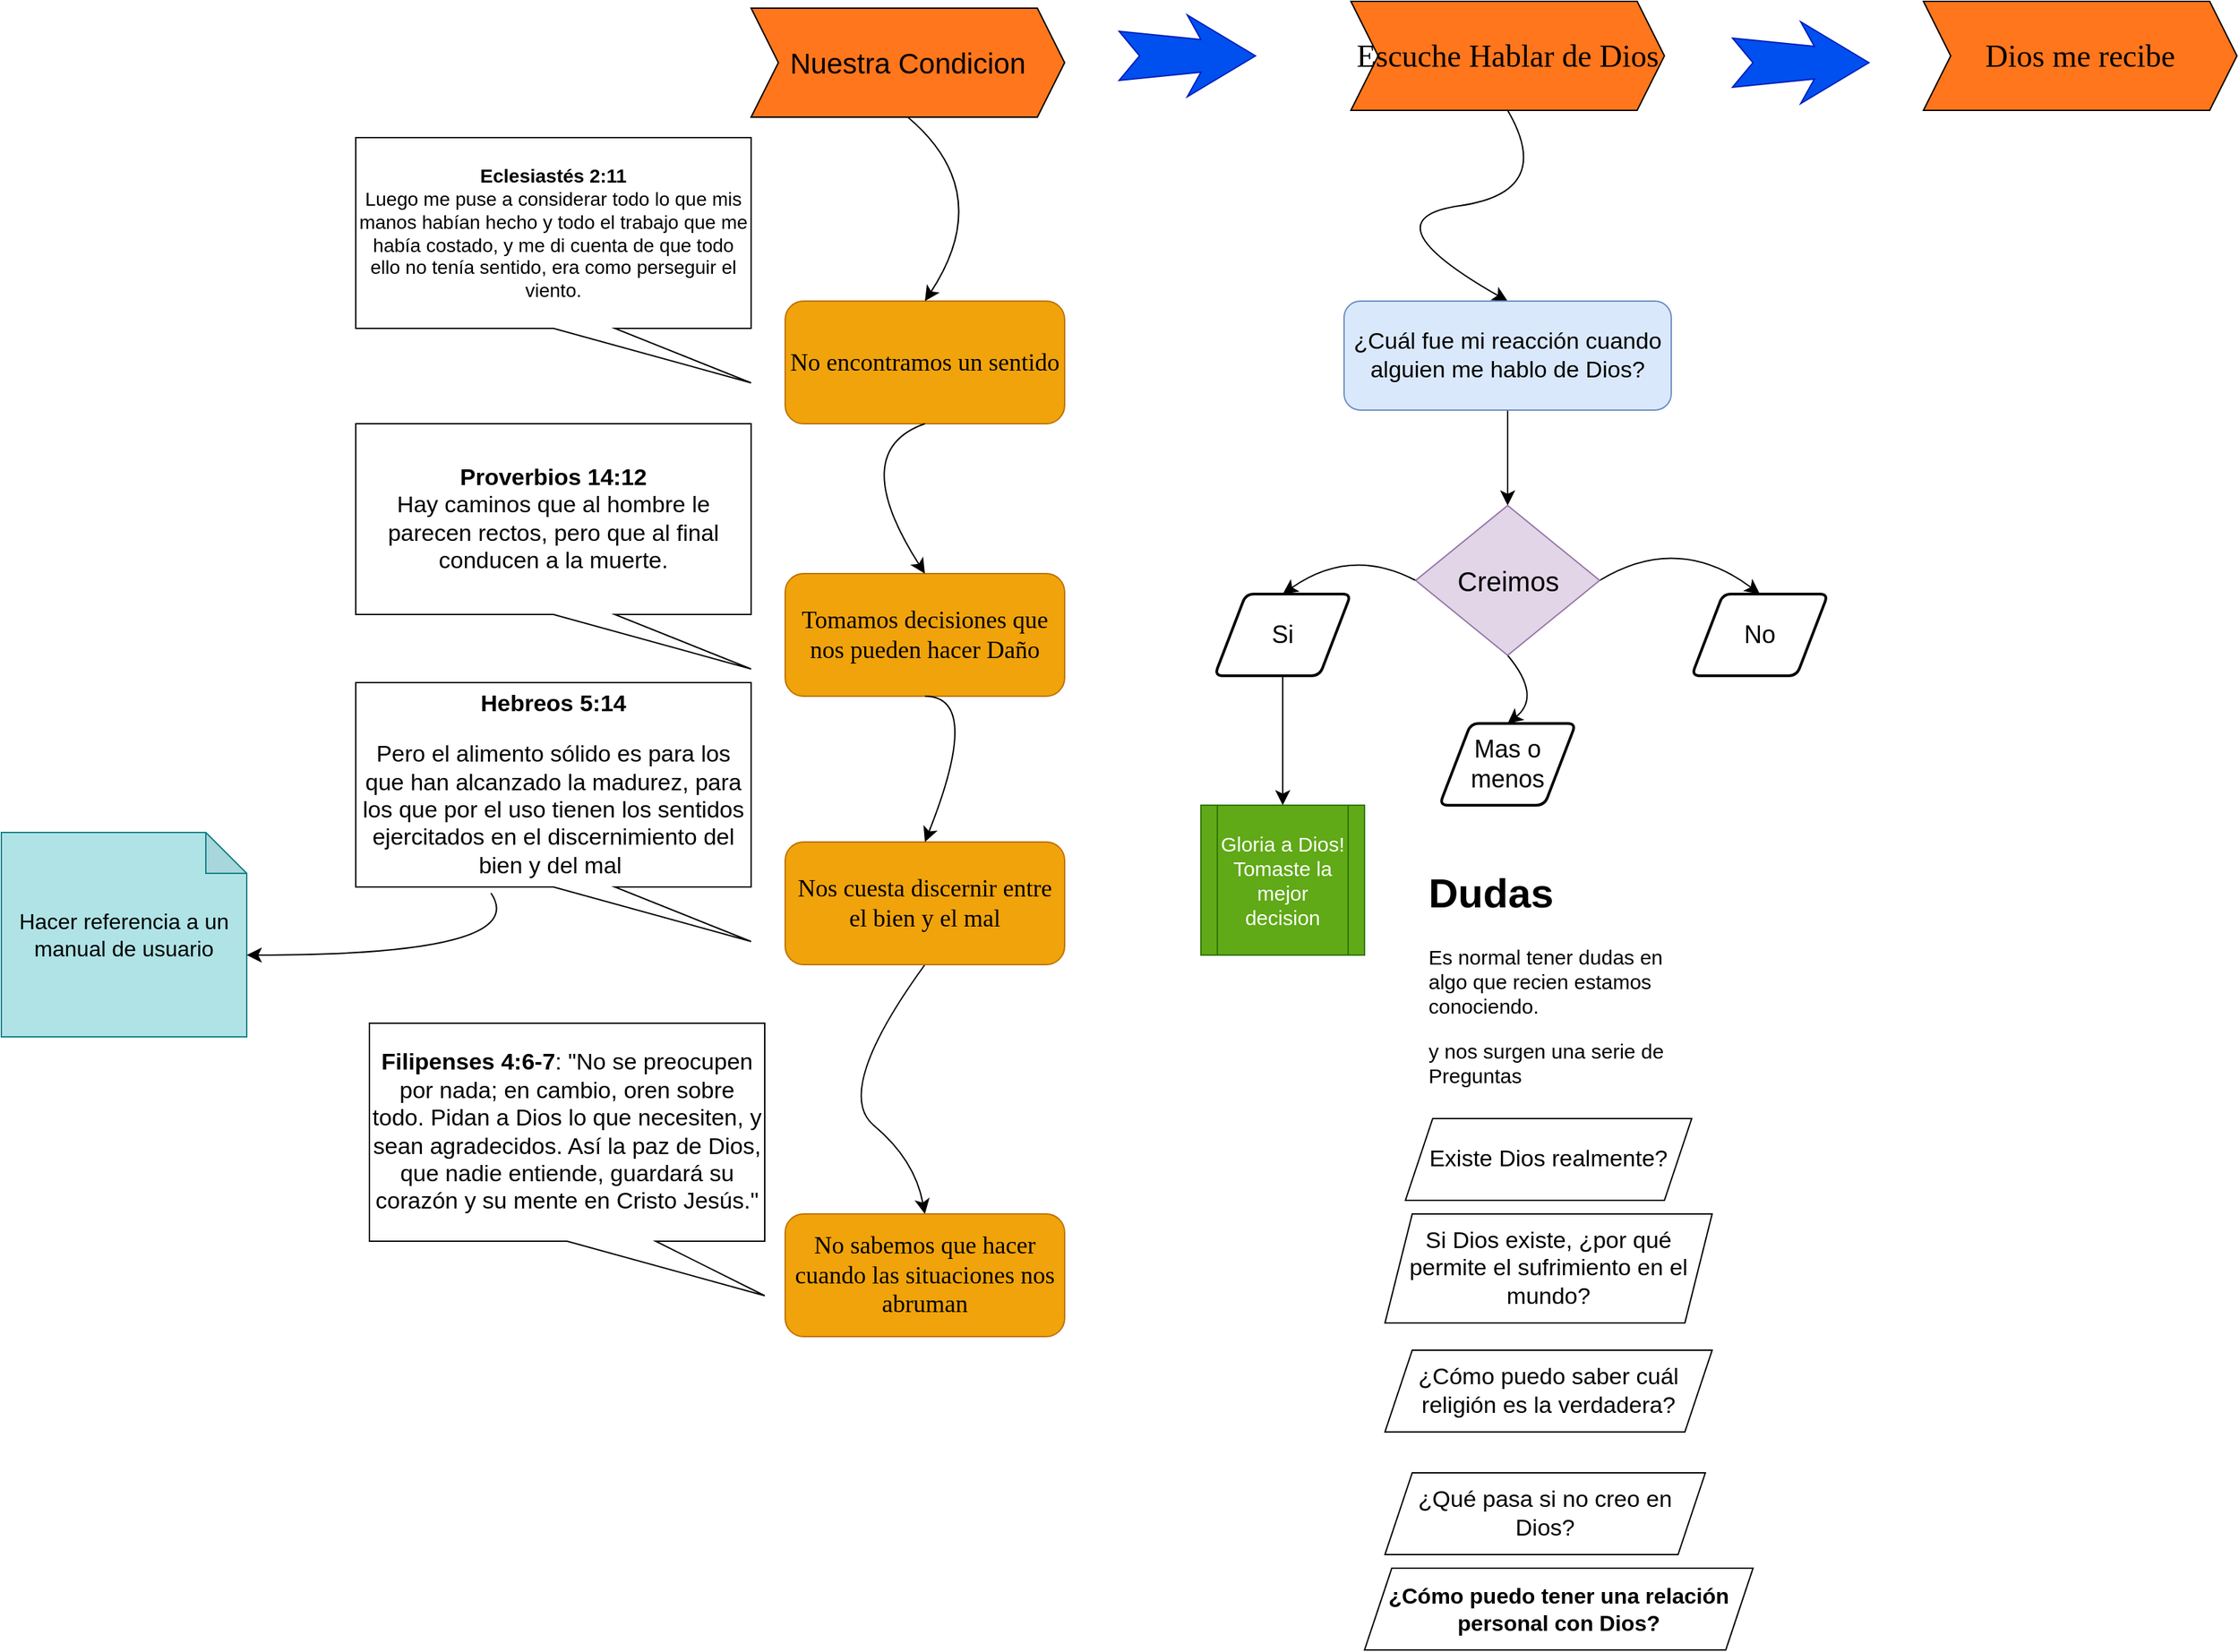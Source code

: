 <mxfile version="26.0.15">
  <diagram id="6a731a19-8d31-9384-78a2-239565b7b9f0" name="Page-1">
    <mxGraphModel dx="2066" dy="817" grid="1" gridSize="10" guides="1" tooltips="1" connect="1" arrows="1" fold="1" page="1" pageScale="1" pageWidth="1169" pageHeight="827" background="#ffffff" math="0" shadow="0">
      <root>
        <mxCell id="0" />
        <mxCell id="1" parent="0" />
        <mxCell id="8QwUIdv59JDNFcZYNyJV-1544" value="Nuestra Condicion" style="shape=step;perimeter=stepPerimeter;whiteSpace=wrap;html=1;fixedSize=1;fillColor=#FF761C;fontSize=21;fontColor=default;" parent="1" vertex="1">
          <mxGeometry x="120" y="215" width="230" height="80" as="geometry" />
        </mxCell>
        <mxCell id="8QwUIdv59JDNFcZYNyJV-1545" value="No encontramos un sentido" style="rounded=1;whiteSpace=wrap;html=1;fontSize=18;fontFamily=Comic Sans MS;fillColor=#f0a30a;strokeColor=#BD7000;fontColor=#000000;" parent="1" vertex="1">
          <mxGeometry x="145" y="430" width="205" height="90" as="geometry" />
        </mxCell>
        <mxCell id="8QwUIdv59JDNFcZYNyJV-1546" value="" style="curved=1;endArrow=classic;html=1;rounded=0;fontSize=12;startSize=8;endSize=8;entryX=0.5;entryY=0;entryDx=0;entryDy=0;exitX=0.5;exitY=1;exitDx=0;exitDy=0;" parent="1" source="8QwUIdv59JDNFcZYNyJV-1544" target="8QwUIdv59JDNFcZYNyJV-1545" edge="1">
          <mxGeometry width="50" height="50" relative="1" as="geometry">
            <mxPoint x="340" y="360" as="sourcePoint" />
            <mxPoint x="550" y="420" as="targetPoint" />
            <Array as="points">
              <mxPoint x="300" y="350" />
            </Array>
          </mxGeometry>
        </mxCell>
        <mxCell id="8QwUIdv59JDNFcZYNyJV-1548" value="Tomamos decisiones que nos pueden hacer Daño" style="rounded=1;whiteSpace=wrap;html=1;fontSize=18;fontFamily=Comic Sans MS;fillColor=#f0a30a;fontColor=#000000;strokeColor=#BD7000;" parent="1" vertex="1">
          <mxGeometry x="145" y="630" width="205" height="90" as="geometry" />
        </mxCell>
        <mxCell id="eBeqlfXdFcknBQ0bVVcv-2" style="edgeStyle=none;curved=1;rounded=0;orthogonalLoop=1;jettySize=auto;html=1;exitX=0.5;exitY=1;exitDx=0;exitDy=0;entryX=0.5;entryY=0;entryDx=0;entryDy=0;fontSize=12;startSize=8;endSize=8;" edge="1" parent="1" source="8QwUIdv59JDNFcZYNyJV-1550" target="eBeqlfXdFcknBQ0bVVcv-1">
          <mxGeometry relative="1" as="geometry">
            <Array as="points">
              <mxPoint x="180" y="1010" />
              <mxPoint x="240" y="1060" />
            </Array>
          </mxGeometry>
        </mxCell>
        <mxCell id="8QwUIdv59JDNFcZYNyJV-1550" value="Nos cuesta discernir entre el bien y el mal" style="rounded=1;whiteSpace=wrap;html=1;fontSize=18;fontFamily=Comic Sans MS;fillColor=#f0a30a;fontColor=#000000;strokeColor=#BD7000;" parent="1" vertex="1">
          <mxGeometry x="145" y="827" width="205" height="90" as="geometry" />
        </mxCell>
        <mxCell id="8QwUIdv59JDNFcZYNyJV-1551" value="" style="curved=1;endArrow=classic;html=1;rounded=0;fontSize=12;startSize=8;endSize=8;entryX=0.5;entryY=0;entryDx=0;entryDy=0;exitX=0.5;exitY=1;exitDx=0;exitDy=0;" parent="1" source="8QwUIdv59JDNFcZYNyJV-1545" target="8QwUIdv59JDNFcZYNyJV-1548" edge="1">
          <mxGeometry width="50" height="50" relative="1" as="geometry">
            <mxPoint x="250" y="540" as="sourcePoint" />
            <mxPoint x="234" y="590" as="targetPoint" />
            <Array as="points">
              <mxPoint x="190" y="540" />
            </Array>
          </mxGeometry>
        </mxCell>
        <mxCell id="8QwUIdv59JDNFcZYNyJV-1552" value="" style="curved=1;endArrow=classic;html=1;rounded=0;fontSize=12;startSize=8;endSize=8;entryX=0.5;entryY=0;entryDx=0;entryDy=0;exitX=0.5;exitY=1;exitDx=0;exitDy=0;" parent="1" source="8QwUIdv59JDNFcZYNyJV-1548" target="8QwUIdv59JDNFcZYNyJV-1550" edge="1">
          <mxGeometry width="50" height="50" relative="1" as="geometry">
            <mxPoint x="104" y="690" as="sourcePoint" />
            <mxPoint x="104" y="776" as="targetPoint" />
            <Array as="points">
              <mxPoint x="290" y="720" />
            </Array>
          </mxGeometry>
        </mxCell>
        <mxCell id="8QwUIdv59JDNFcZYNyJV-1553" value="&lt;strong&gt;Eclesiastés 2:11&lt;/strong&gt;&lt;br&gt;Luego me puse a considerar todo lo que mis manos habían hecho y todo el trabajo que me había costado, y me di cuenta de que todo ello no tenía sentido, era como perseguir el viento." style="shape=callout;whiteSpace=wrap;html=1;perimeter=calloutPerimeter;position2=1;size=40;position=0.5;base=45;fontSize=14;" parent="1" vertex="1">
          <mxGeometry x="-170" y="310" width="290" height="180" as="geometry" />
        </mxCell>
        <mxCell id="8QwUIdv59JDNFcZYNyJV-1555" value="&lt;strong&gt;Proverbios 14:12&lt;/strong&gt;&lt;br&gt;Hay caminos que al hombre le parecen rectos, pero que al final conducen a la muerte." style="shape=callout;whiteSpace=wrap;html=1;perimeter=calloutPerimeter;position2=1;size=40;position=0.5;base=45;fontSize=17;" parent="1" vertex="1">
          <mxGeometry x="-170" y="520" width="290" height="180" as="geometry" />
        </mxCell>
        <mxCell id="eBeqlfXdFcknBQ0bVVcv-5" style="edgeStyle=none;curved=1;rounded=0;orthogonalLoop=1;jettySize=auto;html=1;exitX=0.5;exitY=1;exitDx=0;exitDy=0;entryX=0.5;entryY=0;entryDx=0;entryDy=0;fontSize=12;startSize=8;endSize=8;" edge="1" parent="1" source="8QwUIdv59JDNFcZYNyJV-1556" target="eBeqlfXdFcknBQ0bVVcv-4">
          <mxGeometry relative="1" as="geometry">
            <Array as="points">
              <mxPoint x="710" y="350" />
              <mxPoint x="570" y="370" />
            </Array>
          </mxGeometry>
        </mxCell>
        <mxCell id="8QwUIdv59JDNFcZYNyJV-1556" value="Escuche Hablar de Dios" style="shape=step;perimeter=stepPerimeter;whiteSpace=wrap;html=1;fixedSize=1;fillColor=#FF761C;fontFamily=Tahoma;fontColor=default;labelBackgroundColor=none;fontSize=23;" parent="1" vertex="1">
          <mxGeometry x="560" y="210" width="230" height="80" as="geometry" />
        </mxCell>
        <mxCell id="8QwUIdv59JDNFcZYNyJV-1558" value="Dios me recibe" style="shape=step;perimeter=stepPerimeter;whiteSpace=wrap;html=1;fixedSize=1;fillColor=#FF761C;fontFamily=Tahoma;fontColor=default;labelBackgroundColor=none;fontSize=23;" parent="1" vertex="1">
          <mxGeometry x="980" y="210" width="230" height="80" as="geometry" />
        </mxCell>
        <mxCell id="8QwUIdv59JDNFcZYNyJV-1560" value="&lt;p data-sourcepos=&quot;3:1-3:16&quot;&gt;&lt;strong&gt;Hebreos 5:14&lt;/strong&gt;&lt;/p&gt;&lt;p data-sourcepos=&quot;3:1-3:16&quot;&gt;&lt;span style=&quot;background-color: transparent; color: light-dark(rgb(0, 0, 0), rgb(255, 255, 255));&quot;&gt;Pero el alimento sólido es para los que han alcanzado la madurez, para los que por el uso tienen los sentidos ejercitados en el discernimiento del bien y del mal&amp;nbsp;&lt;/span&gt;&lt;/p&gt;" style="shape=callout;whiteSpace=wrap;html=1;perimeter=calloutPerimeter;position2=1;size=40;position=0.5;base=45;fontSize=17;" parent="1" vertex="1">
          <mxGeometry x="-170" y="710" width="290" height="190" as="geometry" />
        </mxCell>
        <mxCell id="8QwUIdv59JDNFcZYNyJV-1561" value="Hacer referencia a un manual de usuario" style="shape=note;whiteSpace=wrap;html=1;backgroundOutline=1;darkOpacity=0.05;fillColor=#b0e3e6;strokeColor=#0e8088;fontSize=16;" parent="1" vertex="1">
          <mxGeometry x="-430" y="820" width="180" height="150" as="geometry" />
        </mxCell>
        <mxCell id="8QwUIdv59JDNFcZYNyJV-1562" value="" style="curved=1;endArrow=classic;html=1;rounded=0;fontSize=12;startSize=8;endSize=8;exitX=0.342;exitY=0.813;exitDx=0;exitDy=0;exitPerimeter=0;entryX=0;entryY=0;entryDx=180;entryDy=90;entryPerimeter=0;" parent="1" source="8QwUIdv59JDNFcZYNyJV-1560" target="8QwUIdv59JDNFcZYNyJV-1561" edge="1">
          <mxGeometry width="50" height="50" relative="1" as="geometry">
            <mxPoint x="-100" y="940" as="sourcePoint" />
            <mxPoint x="60" y="930" as="targetPoint" />
            <Array as="points">
              <mxPoint x="-40" y="910" />
            </Array>
          </mxGeometry>
        </mxCell>
        <mxCell id="eBeqlfXdFcknBQ0bVVcv-1" value="No sabemos que hacer cuando las situaciones nos abruman" style="rounded=1;whiteSpace=wrap;html=1;fontSize=18;fontFamily=Comic Sans MS;fillColor=#f0a30a;fontColor=#000000;strokeColor=#BD7000;" vertex="1" parent="1">
          <mxGeometry x="145" y="1100" width="205" height="90" as="geometry" />
        </mxCell>
        <mxCell id="eBeqlfXdFcknBQ0bVVcv-3" value="&lt;p data-sourcepos=&quot;3:1-3:16&quot;&gt;&lt;strong&gt;Filipenses 4:6-7&lt;/strong&gt;: &quot;No se preocupen por nada; en cambio, oren sobre todo. Pidan a Dios lo que necesiten, y sean agradecidos. Así la paz de Dios, que nadie entiende, guardará su corazón y su mente en Cristo Jesús.&quot;&lt;/p&gt;" style="shape=callout;whiteSpace=wrap;html=1;perimeter=calloutPerimeter;position2=1;size=40;position=0.5;base=65;fontSize=17;" vertex="1" parent="1">
          <mxGeometry x="-160" y="960" width="290" height="200" as="geometry" />
        </mxCell>
        <mxCell id="eBeqlfXdFcknBQ0bVVcv-17" style="edgeStyle=none;curved=1;rounded=0;orthogonalLoop=1;jettySize=auto;html=1;exitX=0.5;exitY=1;exitDx=0;exitDy=0;entryX=0.5;entryY=0;entryDx=0;entryDy=0;fontSize=12;startSize=8;endSize=8;" edge="1" parent="1" source="eBeqlfXdFcknBQ0bVVcv-4" target="eBeqlfXdFcknBQ0bVVcv-6">
          <mxGeometry relative="1" as="geometry" />
        </mxCell>
        <mxCell id="eBeqlfXdFcknBQ0bVVcv-4" value="¿Cuál fue mi reacción cuando alguien me hablo de Dios?" style="rounded=1;whiteSpace=wrap;html=1;fillColor=#dae8fc;strokeColor=#6c8ebf;fontSize=17;" vertex="1" parent="1">
          <mxGeometry x="555" y="430" width="240" height="80" as="geometry" />
        </mxCell>
        <mxCell id="eBeqlfXdFcknBQ0bVVcv-10" style="edgeStyle=none;curved=1;rounded=0;orthogonalLoop=1;jettySize=auto;html=1;exitX=0;exitY=0.5;exitDx=0;exitDy=0;entryX=0.5;entryY=0;entryDx=0;entryDy=0;fontSize=12;startSize=8;endSize=8;" edge="1" parent="1" source="eBeqlfXdFcknBQ0bVVcv-6" target="eBeqlfXdFcknBQ0bVVcv-7">
          <mxGeometry relative="1" as="geometry">
            <Array as="points">
              <mxPoint x="560" y="610" />
            </Array>
          </mxGeometry>
        </mxCell>
        <mxCell id="eBeqlfXdFcknBQ0bVVcv-11" style="edgeStyle=none;curved=1;rounded=0;orthogonalLoop=1;jettySize=auto;html=1;exitX=1;exitY=0.5;exitDx=0;exitDy=0;entryX=0.5;entryY=0;entryDx=0;entryDy=0;fontSize=12;startSize=8;endSize=8;" edge="1" parent="1" source="eBeqlfXdFcknBQ0bVVcv-6" target="eBeqlfXdFcknBQ0bVVcv-9">
          <mxGeometry relative="1" as="geometry">
            <Array as="points">
              <mxPoint x="800" y="600" />
            </Array>
          </mxGeometry>
        </mxCell>
        <mxCell id="eBeqlfXdFcknBQ0bVVcv-12" style="edgeStyle=none;curved=1;rounded=0;orthogonalLoop=1;jettySize=auto;html=1;exitX=0.5;exitY=1;exitDx=0;exitDy=0;entryX=0.5;entryY=0;entryDx=0;entryDy=0;fontSize=12;startSize=8;endSize=8;" edge="1" parent="1" source="eBeqlfXdFcknBQ0bVVcv-6" target="eBeqlfXdFcknBQ0bVVcv-8">
          <mxGeometry relative="1" as="geometry">
            <Array as="points">
              <mxPoint x="700" y="720" />
            </Array>
          </mxGeometry>
        </mxCell>
        <mxCell id="eBeqlfXdFcknBQ0bVVcv-6" value="Creimos" style="rhombus;whiteSpace=wrap;html=1;fontSize=20;fillColor=#e1d5e7;strokeColor=#9673a6;" vertex="1" parent="1">
          <mxGeometry x="607.5" y="580" width="135" height="110" as="geometry" />
        </mxCell>
        <mxCell id="eBeqlfXdFcknBQ0bVVcv-14" style="edgeStyle=none;curved=1;rounded=0;orthogonalLoop=1;jettySize=auto;html=1;exitX=0.5;exitY=1;exitDx=0;exitDy=0;fontSize=12;startSize=8;endSize=8;" edge="1" parent="1" source="eBeqlfXdFcknBQ0bVVcv-7" target="eBeqlfXdFcknBQ0bVVcv-13">
          <mxGeometry relative="1" as="geometry" />
        </mxCell>
        <mxCell id="eBeqlfXdFcknBQ0bVVcv-7" value="Si" style="shape=parallelogram;html=1;strokeWidth=2;perimeter=parallelogramPerimeter;whiteSpace=wrap;rounded=1;arcSize=12;size=0.23;fontSize=18;" vertex="1" parent="1">
          <mxGeometry x="460" y="645" width="100" height="60" as="geometry" />
        </mxCell>
        <mxCell id="eBeqlfXdFcknBQ0bVVcv-8" value="Mas o menos" style="shape=parallelogram;html=1;strokeWidth=2;perimeter=parallelogramPerimeter;whiteSpace=wrap;rounded=1;arcSize=12;size=0.23;fontSize=18;" vertex="1" parent="1">
          <mxGeometry x="625" y="740" width="100" height="60" as="geometry" />
        </mxCell>
        <mxCell id="eBeqlfXdFcknBQ0bVVcv-9" value="No" style="shape=parallelogram;html=1;strokeWidth=2;perimeter=parallelogramPerimeter;whiteSpace=wrap;rounded=1;arcSize=12;size=0.23;fontSize=18;" vertex="1" parent="1">
          <mxGeometry x="810" y="645" width="100" height="60" as="geometry" />
        </mxCell>
        <mxCell id="eBeqlfXdFcknBQ0bVVcv-13" value="Gloria a Dios!&lt;div&gt;Tomaste la mejor decision&lt;/div&gt;" style="shape=process;whiteSpace=wrap;html=1;backgroundOutline=1;fontSize=15;fillColor=#60a917;fontColor=#ffffff;strokeColor=#2D7600;" vertex="1" parent="1">
          <mxGeometry x="450" y="800" width="120" height="110" as="geometry" />
        </mxCell>
        <mxCell id="eBeqlfXdFcknBQ0bVVcv-15" value="" style="html=1;shadow=0;dashed=0;align=center;verticalAlign=middle;shape=mxgraph.arrows2.stylisedArrow;dy=0.6;dx=40;notch=15;feather=0.4;fillColor=#0050ef;fontColor=#ffffff;strokeColor=#001DBC;" vertex="1" parent="1">
          <mxGeometry x="390" y="220" width="100" height="60" as="geometry" />
        </mxCell>
        <mxCell id="eBeqlfXdFcknBQ0bVVcv-16" value="" style="html=1;shadow=0;dashed=0;align=center;verticalAlign=middle;shape=mxgraph.arrows2.stylisedArrow;dy=0.6;dx=40;notch=15;feather=0.4;fillColor=#0050ef;fontColor=#ffffff;strokeColor=#001DBC;" vertex="1" parent="1">
          <mxGeometry x="840" y="225" width="100" height="60" as="geometry" />
        </mxCell>
        <mxCell id="eBeqlfXdFcknBQ0bVVcv-18" value="&lt;h1 style=&quot;margin-top: 0px;&quot;&gt;Dudas&lt;/h1&gt;&lt;p&gt;&lt;font&gt;Es normal tener dudas en algo que recien estamos conociendo.&lt;/font&gt;&lt;/p&gt;&lt;p&gt;&lt;font&gt;y nos surgen una serie de Preguntas&lt;/font&gt;&lt;/p&gt;" style="text;html=1;whiteSpace=wrap;overflow=hidden;rounded=0;fontSize=15;" vertex="1" parent="1">
          <mxGeometry x="615" y="840" width="180" height="170" as="geometry" />
        </mxCell>
        <mxCell id="eBeqlfXdFcknBQ0bVVcv-20" value="Existe Dios realmente?" style="shape=parallelogram;perimeter=parallelogramPerimeter;whiteSpace=wrap;html=1;fixedSize=1;fontSize=17;" vertex="1" parent="1">
          <mxGeometry x="600" y="1030" width="210" height="60" as="geometry" />
        </mxCell>
        <mxCell id="eBeqlfXdFcknBQ0bVVcv-21" value="Si Dios existe, ¿por qué permite el sufrimiento en el mundo?" style="shape=parallelogram;perimeter=parallelogramPerimeter;whiteSpace=wrap;html=1;fixedSize=1;fontSize=17;" vertex="1" parent="1">
          <mxGeometry x="585" y="1100" width="240" height="80" as="geometry" />
        </mxCell>
        <mxCell id="eBeqlfXdFcknBQ0bVVcv-22" value="¿Cómo puedo saber cuál religión es la verdadera?" style="shape=parallelogram;perimeter=parallelogramPerimeter;whiteSpace=wrap;html=1;fixedSize=1;fontSize=17;" vertex="1" parent="1">
          <mxGeometry x="585" y="1200" width="240" height="60" as="geometry" />
        </mxCell>
        <mxCell id="eBeqlfXdFcknBQ0bVVcv-23" value="¿Qué pasa si no creo en Dios?" style="shape=parallelogram;perimeter=parallelogramPerimeter;whiteSpace=wrap;html=1;fixedSize=1;fontSize=17;" vertex="1" parent="1">
          <mxGeometry x="585" y="1290" width="235" height="60" as="geometry" />
        </mxCell>
        <mxCell id="eBeqlfXdFcknBQ0bVVcv-24" value="&lt;strong&gt;¿Cómo puedo tener una relación personal con Dios?&lt;/strong&gt;" style="shape=parallelogram;perimeter=parallelogramPerimeter;whiteSpace=wrap;html=1;fixedSize=1;fontSize=16;fontStyle=0" vertex="1" parent="1">
          <mxGeometry x="570" y="1360" width="285" height="60" as="geometry" />
        </mxCell>
      </root>
    </mxGraphModel>
  </diagram>
</mxfile>
